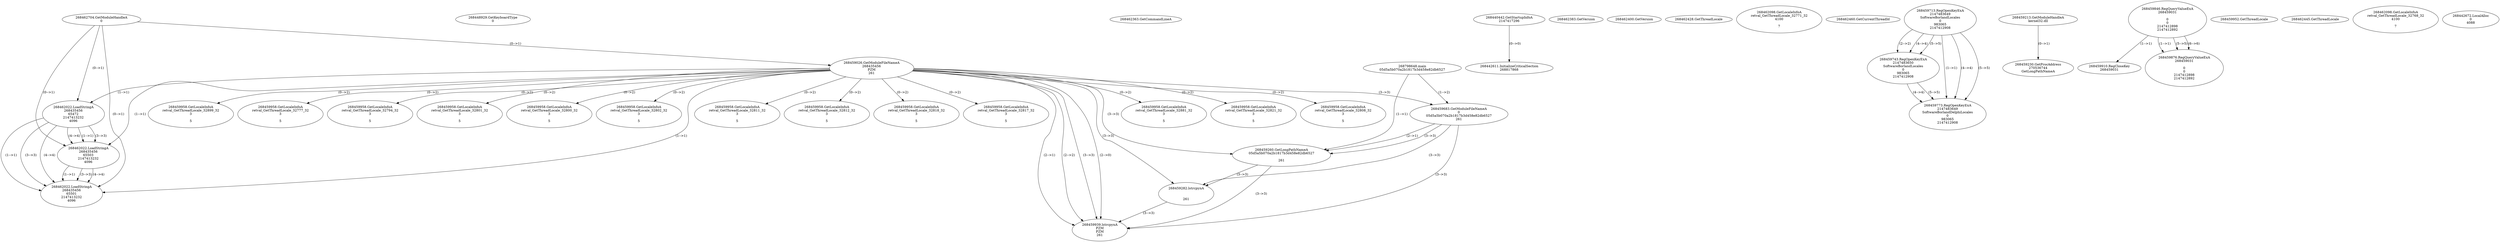 // Global SCDG with merge call
digraph {
	0 [label="268798648.main
05d5a5b070a2b1817b3d458e82db6527"]
	1 [label="268462704.GetModuleHandleA
0"]
	2 [label="268448929.GetKeyboardType
0"]
	3 [label="268462363.GetCommandLineA
"]
	4 [label="268440442.GetStartupInfoA
2147417296"]
	5 [label="268462383.GetVersion
"]
	6 [label="268462400.GetVersion
"]
	7 [label="268462428.GetThreadLocale
"]
	8 [label="268462098.GetLocaleInfoA
retval_GetThreadLocale_32771_32
4100

7"]
	9 [label="268462460.GetCurrentThreadId
"]
	10 [label="268459026.GetModuleFileNameA
268435456
PZM
261"]
	1 -> 10 [label="(0-->1)"]
	11 [label="268459683.GetModuleFileNameA
0
05d5a5b070a2b1817b3d458e82db6527
261"]
	0 -> 11 [label="(1-->2)"]
	10 -> 11 [label="(3-->3)"]
	12 [label="268459713.RegOpenKeyExA
2147483649
Software\Borland\Locales
0
983065
2147412908"]
	13 [label="268459743.RegOpenKeyExA
2147483650
Software\Borland\Locales
0
983065
2147412908"]
	12 -> 13 [label="(2-->2)"]
	12 -> 13 [label="(4-->4)"]
	12 -> 13 [label="(5-->5)"]
	14 [label="268459213.GetModuleHandleA
kernel32.dll"]
	15 [label="268459230.GetProcAddress
270536744
GetLongPathNameA"]
	14 -> 15 [label="(0-->1)"]
	16 [label="268459260.GetLongPathNameA
05d5a5b070a2b1817b3d458e82db6527

261"]
	0 -> 16 [label="(1-->1)"]
	11 -> 16 [label="(2-->1)"]
	10 -> 16 [label="(3-->3)"]
	11 -> 16 [label="(3-->3)"]
	17 [label="268459282.lstrcpynA


261"]
	10 -> 17 [label="(3-->3)"]
	11 -> 17 [label="(3-->3)"]
	16 -> 17 [label="(3-->3)"]
	18 [label="268459846.RegQueryValueExA
268459031

0
0
2147412898
2147412892"]
	19 [label="268459910.RegCloseKey
268459031"]
	18 -> 19 [label="(1-->1)"]
	20 [label="268459939.lstrcpynA
PZM
PZM
261"]
	10 -> 20 [label="(2-->1)"]
	10 -> 20 [label="(2-->2)"]
	10 -> 20 [label="(3-->3)"]
	11 -> 20 [label="(3-->3)"]
	16 -> 20 [label="(3-->3)"]
	17 -> 20 [label="(3-->3)"]
	10 -> 20 [label="(2-->0)"]
	21 [label="268459952.GetThreadLocale
"]
	22 [label="268459958.GetLocaleInfoA
retval_GetThreadLocale_32881_32
3

5"]
	10 -> 22 [label="(0-->2)"]
	23 [label="268462022.LoadStringA
268435456
65472
2147413232
4096"]
	1 -> 23 [label="(0-->1)"]
	10 -> 23 [label="(1-->1)"]
	24 [label="268462022.LoadStringA
268435456
65503
2147413232
4096"]
	1 -> 24 [label="(0-->1)"]
	10 -> 24 [label="(1-->1)"]
	23 -> 24 [label="(1-->1)"]
	23 -> 24 [label="(3-->3)"]
	23 -> 24 [label="(4-->4)"]
	25 [label="268462022.LoadStringA
268435456
65501
2147413232
4096"]
	1 -> 25 [label="(0-->1)"]
	10 -> 25 [label="(1-->1)"]
	23 -> 25 [label="(1-->1)"]
	24 -> 25 [label="(1-->1)"]
	23 -> 25 [label="(3-->3)"]
	24 -> 25 [label="(3-->3)"]
	23 -> 25 [label="(4-->4)"]
	24 -> 25 [label="(4-->4)"]
	26 [label="268462445.GetThreadLocale
"]
	27 [label="268462098.GetLocaleInfoA
retval_GetThreadLocale_32768_32
4100

7"]
	28 [label="268459773.RegOpenKeyExA
2147483649
Software\Borland\Delphi\Locales
0
983065
2147412908"]
	12 -> 28 [label="(1-->1)"]
	12 -> 28 [label="(4-->4)"]
	13 -> 28 [label="(4-->4)"]
	12 -> 28 [label="(5-->5)"]
	13 -> 28 [label="(5-->5)"]
	29 [label="268459958.GetLocaleInfoA
retval_GetThreadLocale_32821_32
3

5"]
	10 -> 29 [label="(0-->2)"]
	30 [label="268459958.GetLocaleInfoA
retval_GetThreadLocale_32808_32
3

5"]
	10 -> 30 [label="(0-->2)"]
	31 [label="268442611.InitializeCriticalSection
268817868"]
	4 -> 31 [label="(0-->0)"]
	32 [label="268442672.LocalAlloc
0
4088"]
	33 [label="268459876.RegQueryValueExA
268459031

0
0
2147412898
2147412892"]
	18 -> 33 [label="(1-->1)"]
	18 -> 33 [label="(5-->5)"]
	18 -> 33 [label="(6-->6)"]
	34 [label="268459958.GetLocaleInfoA
retval_GetThreadLocale_32899_32
3

5"]
	10 -> 34 [label="(0-->2)"]
	35 [label="268459958.GetLocaleInfoA
retval_GetThreadLocale_32777_32
3

5"]
	10 -> 35 [label="(0-->2)"]
	36 [label="268459958.GetLocaleInfoA
retval_GetThreadLocale_32794_32
3

5"]
	10 -> 36 [label="(0-->2)"]
	37 [label="268459958.GetLocaleInfoA
retval_GetThreadLocale_32801_32
3

5"]
	10 -> 37 [label="(0-->2)"]
	38 [label="268459958.GetLocaleInfoA
retval_GetThreadLocale_32800_32
3

5"]
	10 -> 38 [label="(0-->2)"]
	39 [label="268459958.GetLocaleInfoA
retval_GetThreadLocale_32802_32
3

5"]
	10 -> 39 [label="(0-->2)"]
	40 [label="268459958.GetLocaleInfoA
retval_GetThreadLocale_32811_32
3

5"]
	10 -> 40 [label="(0-->2)"]
	41 [label="268459958.GetLocaleInfoA
retval_GetThreadLocale_32812_32
3

5"]
	10 -> 41 [label="(0-->2)"]
	42 [label="268459958.GetLocaleInfoA
retval_GetThreadLocale_32818_32
3

5"]
	10 -> 42 [label="(0-->2)"]
	43 [label="268459958.GetLocaleInfoA
retval_GetThreadLocale_32817_32
3

5"]
	10 -> 43 [label="(0-->2)"]
}
